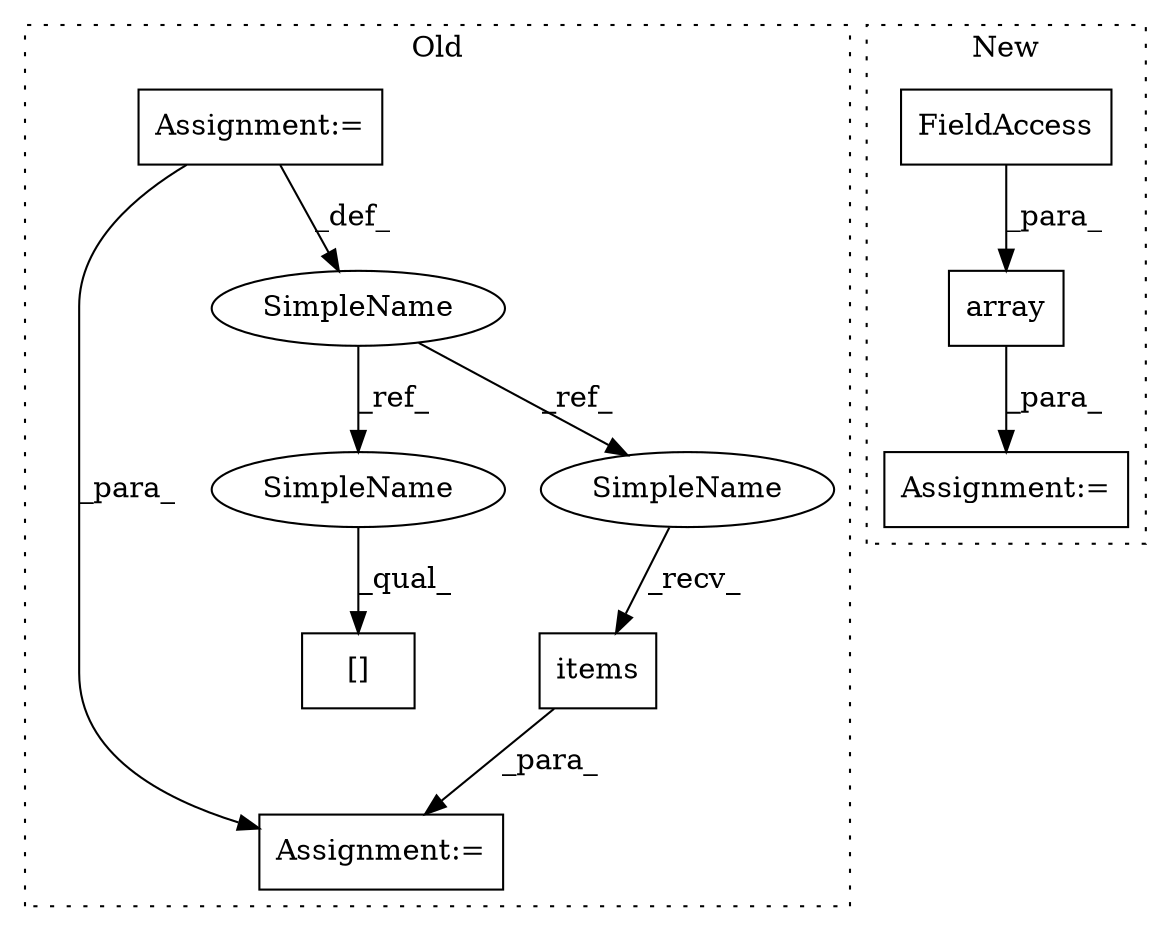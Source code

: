 digraph G {
subgraph cluster0 {
1 [label="items" a="32" s="827" l="7" shape="box"];
5 [label="Assignment:=" a="7" s="805" l="38" shape="box"];
6 [label="Assignment:=" a="7" s="575" l="34" shape="box"];
7 [label="[]" a="2" s="644,664" l="11,1" shape="box"];
8 [label="SimpleName" a="42" s="461" l="10" shape="ellipse"];
9 [label="SimpleName" a="42" s="644" l="10" shape="ellipse"];
10 [label="SimpleName" a="42" s="816" l="10" shape="ellipse"];
label = "Old";
style="dotted";
}
subgraph cluster1 {
2 [label="array" a="32" s="925,948" l="6,1" shape="box"];
3 [label="Assignment:=" a="7" s="918" l="1" shape="box"];
4 [label="FieldAccess" a="22" s="931" l="17" shape="box"];
label = "New";
style="dotted";
}
1 -> 5 [label="_para_"];
2 -> 3 [label="_para_"];
4 -> 2 [label="_para_"];
6 -> 8 [label="_def_"];
6 -> 5 [label="_para_"];
8 -> 10 [label="_ref_"];
8 -> 9 [label="_ref_"];
9 -> 7 [label="_qual_"];
10 -> 1 [label="_recv_"];
}
